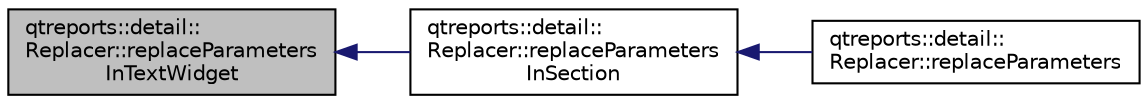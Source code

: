 digraph "qtreports::detail::Replacer::replaceParametersInTextWidget"
{
 // INTERACTIVE_SVG=YES
  bgcolor="transparent";
  edge [fontname="Helvetica",fontsize="10",labelfontname="Helvetica",labelfontsize="10"];
  node [fontname="Helvetica",fontsize="10",shape=record];
  rankdir="LR";
  Node1 [label="qtreports::detail::\lReplacer::replaceParameters\lInTextWidget",height=0.2,width=0.4,color="black", fillcolor="grey75", style="filled", fontcolor="black"];
  Node1 -> Node2 [dir="back",color="midnightblue",fontsize="10",style="solid",fontname="Helvetica"];
  Node2 [label="qtreports::detail::\lReplacer::replaceParameters\lInSection",height=0.2,width=0.4,color="black",URL="$classqtreports_1_1detail_1_1_replacer.html#a626052332a0425d71f1f754824dc97dd",tooltip="Заменяет текст всех виджетов секции текстом с подставленными значениями параметров. "];
  Node2 -> Node3 [dir="back",color="midnightblue",fontsize="10",style="solid",fontname="Helvetica"];
  Node3 [label="qtreports::detail::\lReplacer::replaceParameters",height=0.2,width=0.4,color="black",URL="$classqtreports_1_1detail_1_1_replacer.html#a0755107511a830346c28a8e51bcf99e2",tooltip="Заменяет текст всех виджетов с текстом в отчете текстом с подставленными значениями параметров..."];
}
